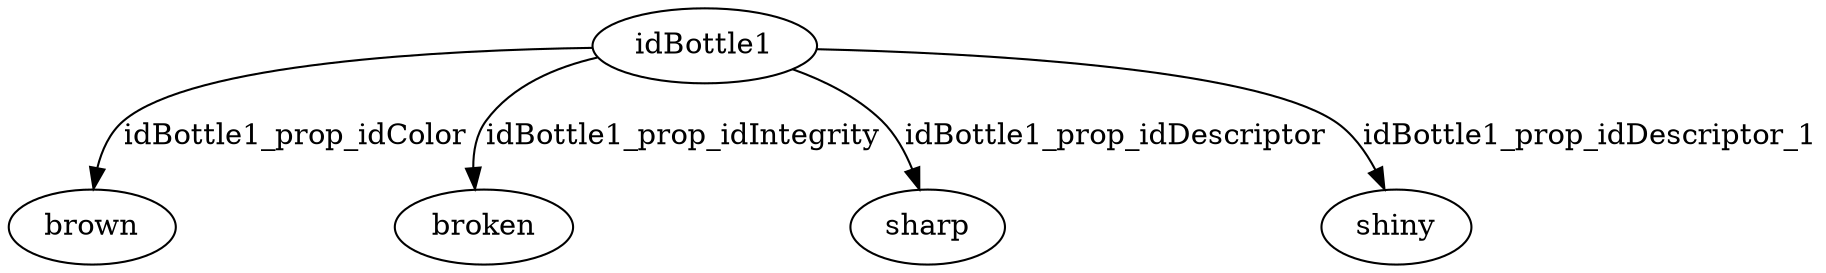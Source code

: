 digraph  {
idBottle1;
brown;
broken;
sharp;
shiny;
idBottle1 -> brown  [label=idBottle1_prop_idColor];
idBottle1 -> broken  [label=idBottle1_prop_idIntegrity];
idBottle1 -> sharp  [label=idBottle1_prop_idDescriptor];
idBottle1 -> shiny  [label=idBottle1_prop_idDescriptor_1];
}
